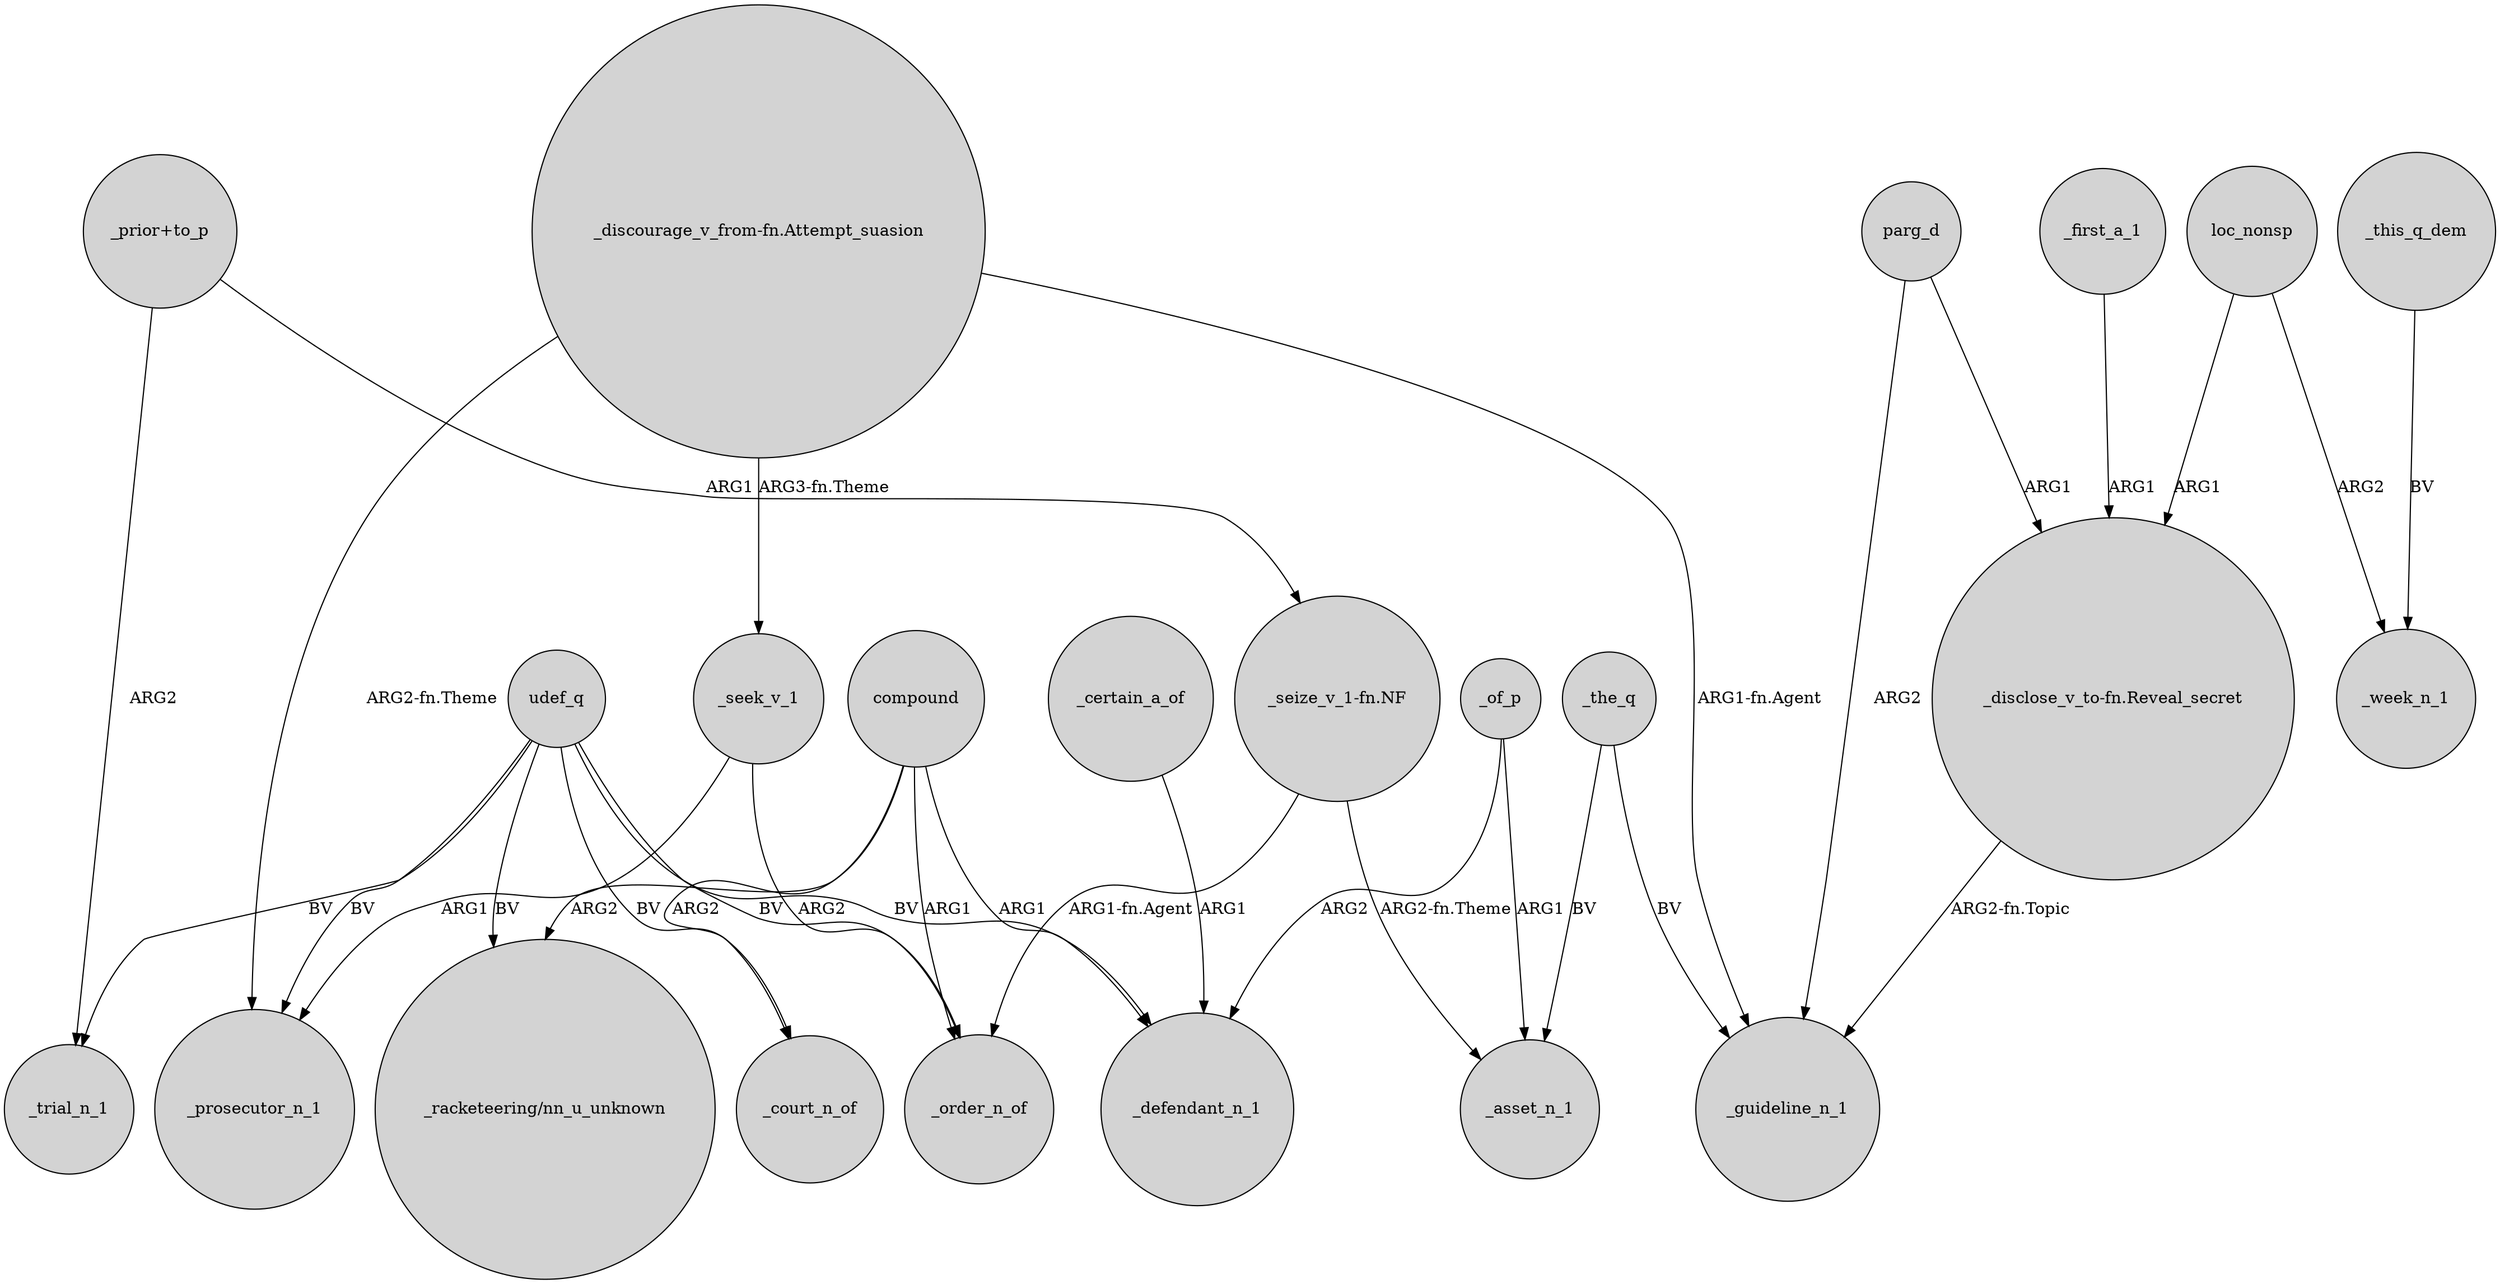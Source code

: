 digraph {
	node [shape=circle style=filled]
	parg_d -> _guideline_n_1 [label=ARG2]
	"_discourage_v_from-fn.Attempt_suasion" -> _guideline_n_1 [label="ARG1-fn.Agent"]
	udef_q -> _order_n_of [label=BV]
	compound -> _defendant_n_1 [label=ARG1]
	udef_q -> _court_n_of [label=BV]
	"_seize_v_1-fn.NF" -> _order_n_of [label="ARG1-fn.Agent"]
	"_prior+to_p" -> _trial_n_1 [label=ARG2]
	"_disclose_v_to-fn.Reveal_secret" -> _guideline_n_1 [label="ARG2-fn.Topic"]
	udef_q -> _prosecutor_n_1 [label=BV]
	parg_d -> "_disclose_v_to-fn.Reveal_secret" [label=ARG1]
	_this_q_dem -> _week_n_1 [label=BV]
	loc_nonsp -> _week_n_1 [label=ARG2]
	"_discourage_v_from-fn.Attempt_suasion" -> _prosecutor_n_1 [label="ARG2-fn.Theme"]
	compound -> _order_n_of [label=ARG1]
	_certain_a_of -> _defendant_n_1 [label=ARG1]
	_of_p -> _asset_n_1 [label=ARG1]
	_the_q -> _asset_n_1 [label=BV]
	_of_p -> _defendant_n_1 [label=ARG2]
	compound -> _court_n_of [label=ARG2]
	udef_q -> _trial_n_1 [label=BV]
	udef_q -> "_racketeering/nn_u_unknown" [label=BV]
	_first_a_1 -> "_disclose_v_to-fn.Reveal_secret" [label=ARG1]
	loc_nonsp -> "_disclose_v_to-fn.Reveal_secret" [label=ARG1]
	_the_q -> _guideline_n_1 [label=BV]
	compound -> "_racketeering/nn_u_unknown" [label=ARG2]
	"_seize_v_1-fn.NF" -> _asset_n_1 [label="ARG2-fn.Theme"]
	udef_q -> _defendant_n_1 [label=BV]
	_seek_v_1 -> _order_n_of [label=ARG2]
	"_discourage_v_from-fn.Attempt_suasion" -> _seek_v_1 [label="ARG3-fn.Theme"]
	"_prior+to_p" -> "_seize_v_1-fn.NF" [label=ARG1]
	_seek_v_1 -> _prosecutor_n_1 [label=ARG1]
}
